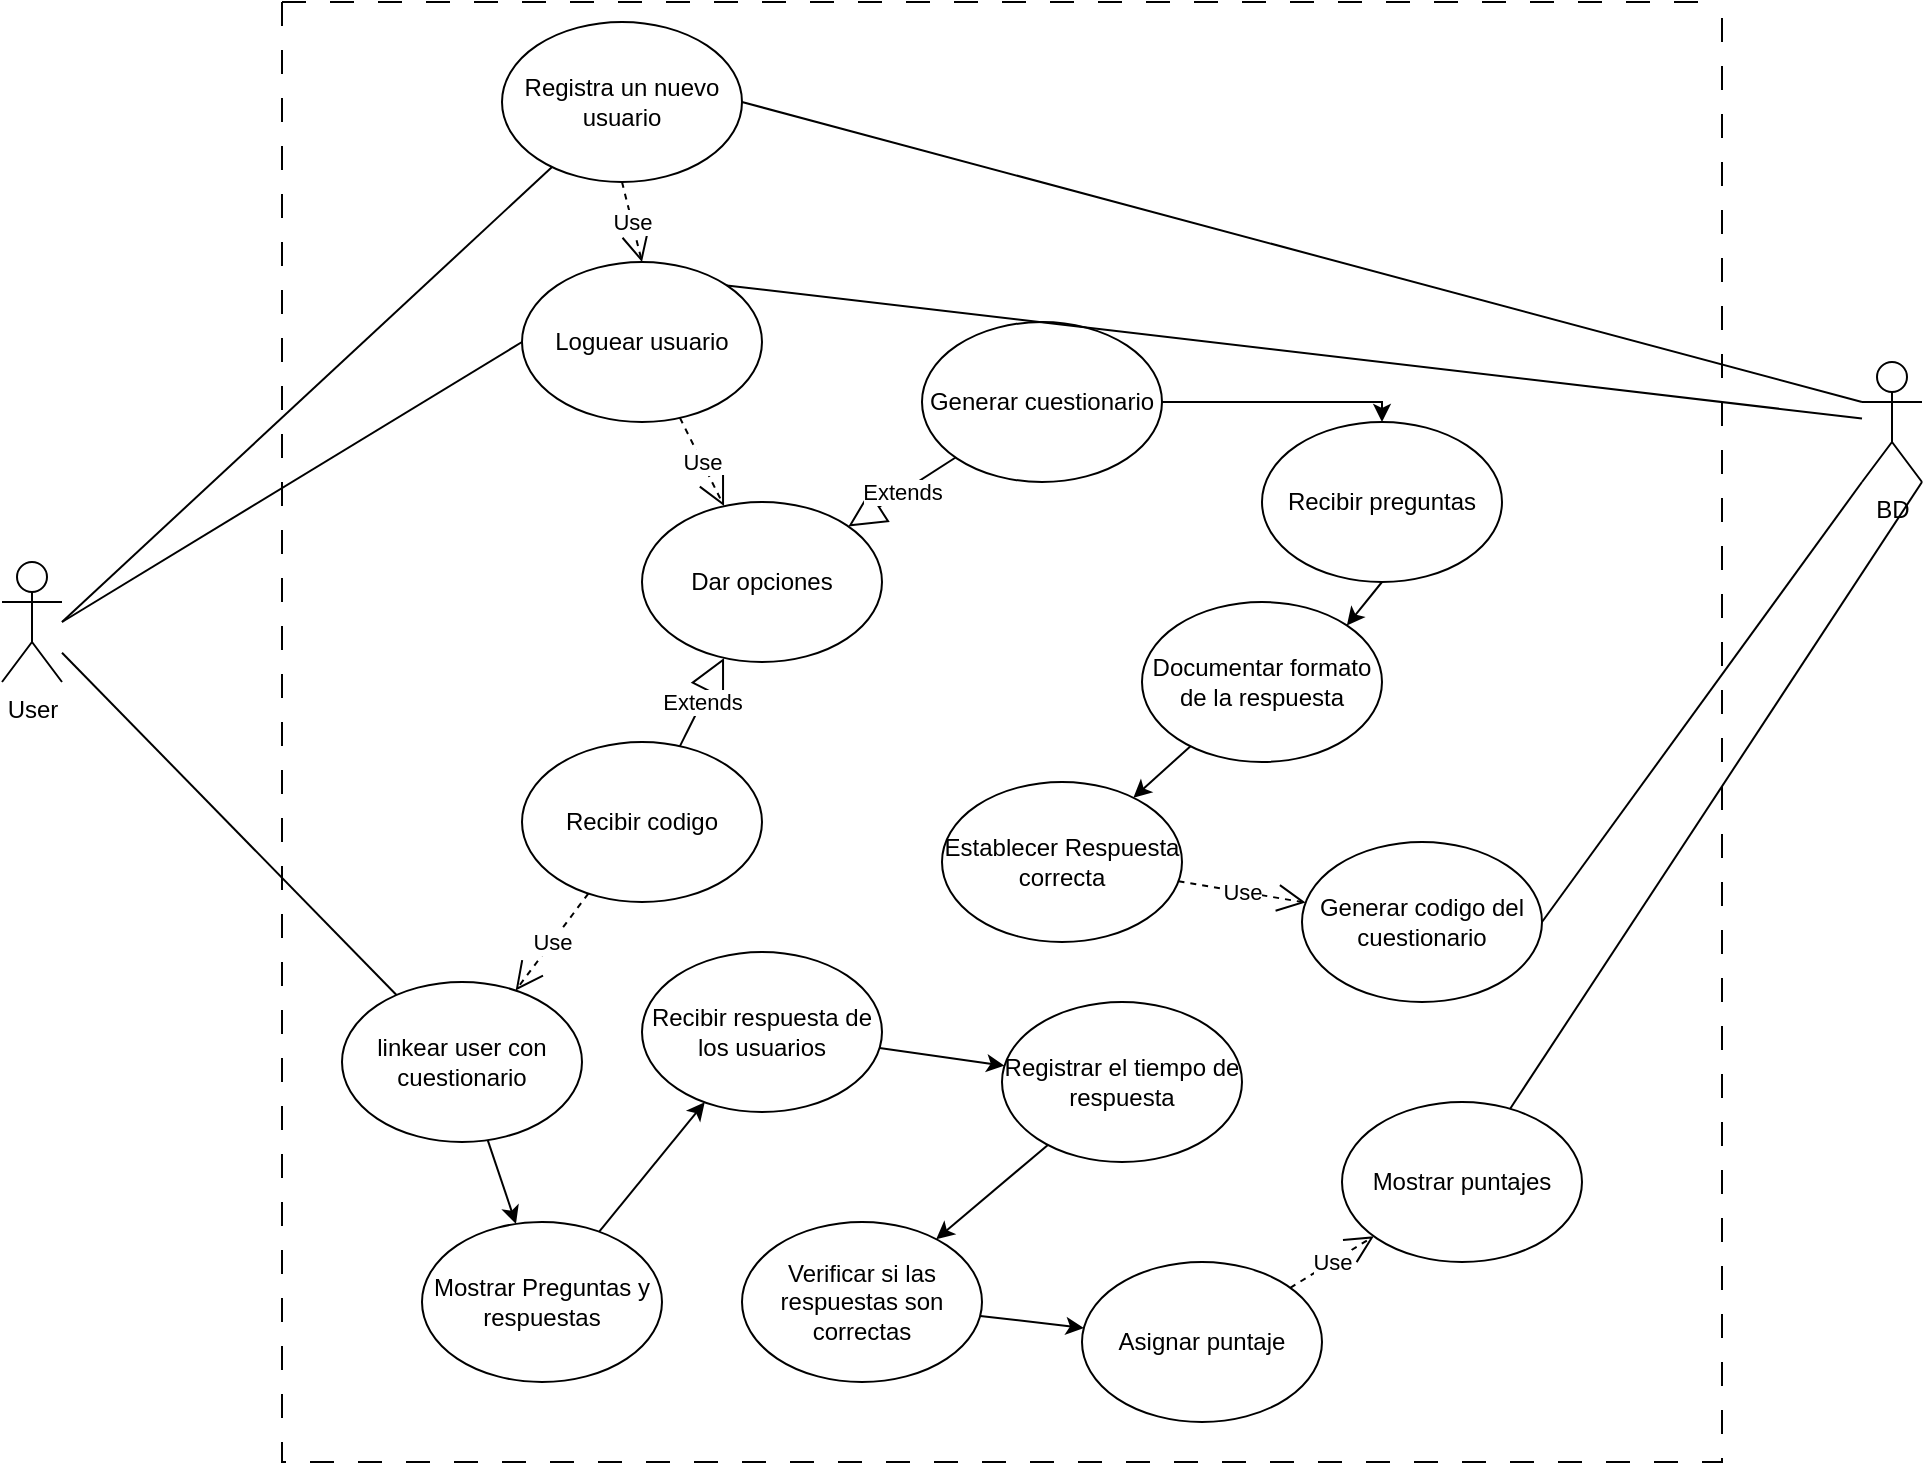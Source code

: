 <mxfile version="21.2.8" type="device">
  <diagram name="Página-1" id="_t-muTiGUheZPStMSC1u">
    <mxGraphModel dx="1925" dy="828" grid="1" gridSize="10" guides="1" tooltips="1" connect="1" arrows="1" fold="1" page="1" pageScale="1" pageWidth="827" pageHeight="1169" math="0" shadow="0">
      <root>
        <mxCell id="0" />
        <mxCell id="1" parent="0" />
        <mxCell id="1QwF4zkn8fzI-vI0zVAc-1" value="" style="swimlane;startSize=0;dashed=1;fillColor=none;swimlaneFillColor=none;dashPattern=12 12;" vertex="1" parent="1">
          <mxGeometry x="90" y="70" width="720" height="730" as="geometry" />
        </mxCell>
        <mxCell id="1QwF4zkn8fzI-vI0zVAc-8" value="Registra un nuevo usuario" style="ellipse;whiteSpace=wrap;html=1;" vertex="1" parent="1QwF4zkn8fzI-vI0zVAc-1">
          <mxGeometry x="110" y="10" width="120" height="80" as="geometry" />
        </mxCell>
        <mxCell id="1QwF4zkn8fzI-vI0zVAc-12" value="Loguear usuario" style="ellipse;whiteSpace=wrap;html=1;" vertex="1" parent="1QwF4zkn8fzI-vI0zVAc-1">
          <mxGeometry x="120" y="130" width="120" height="80" as="geometry" />
        </mxCell>
        <mxCell id="1QwF4zkn8fzI-vI0zVAc-16" value="Dar opciones" style="ellipse;whiteSpace=wrap;html=1;" vertex="1" parent="1QwF4zkn8fzI-vI0zVAc-1">
          <mxGeometry x="180" y="250" width="120" height="80" as="geometry" />
        </mxCell>
        <mxCell id="1QwF4zkn8fzI-vI0zVAc-19" value="Use" style="endArrow=open;endSize=12;dashed=1;html=1;rounded=0;entryX=0.5;entryY=0;entryDx=0;entryDy=0;exitX=0.5;exitY=1;exitDx=0;exitDy=0;" edge="1" parent="1QwF4zkn8fzI-vI0zVAc-1" source="1QwF4zkn8fzI-vI0zVAc-8" target="1QwF4zkn8fzI-vI0zVAc-12">
          <mxGeometry width="160" relative="1" as="geometry">
            <mxPoint x="340" y="610" as="sourcePoint" />
            <mxPoint x="500" y="610" as="targetPoint" />
          </mxGeometry>
        </mxCell>
        <mxCell id="1QwF4zkn8fzI-vI0zVAc-21" value="Use" style="endArrow=open;endSize=12;dashed=1;html=1;rounded=0;" edge="1" parent="1QwF4zkn8fzI-vI0zVAc-1" source="1QwF4zkn8fzI-vI0zVAc-12" target="1QwF4zkn8fzI-vI0zVAc-16">
          <mxGeometry width="160" relative="1" as="geometry">
            <mxPoint x="180" y="100" as="sourcePoint" />
            <mxPoint x="190" y="140" as="targetPoint" />
          </mxGeometry>
        </mxCell>
        <mxCell id="1QwF4zkn8fzI-vI0zVAc-39" style="edgeStyle=orthogonalEdgeStyle;rounded=0;orthogonalLoop=1;jettySize=auto;html=1;entryX=0.5;entryY=0;entryDx=0;entryDy=0;" edge="1" parent="1QwF4zkn8fzI-vI0zVAc-1" source="1QwF4zkn8fzI-vI0zVAc-22" target="1QwF4zkn8fzI-vI0zVAc-35">
          <mxGeometry relative="1" as="geometry">
            <Array as="points">
              <mxPoint x="550" y="200" />
            </Array>
          </mxGeometry>
        </mxCell>
        <mxCell id="1QwF4zkn8fzI-vI0zVAc-22" value="Generar cuestionario" style="ellipse;whiteSpace=wrap;html=1;" vertex="1" parent="1QwF4zkn8fzI-vI0zVAc-1">
          <mxGeometry x="320" y="160" width="120" height="80" as="geometry" />
        </mxCell>
        <mxCell id="1QwF4zkn8fzI-vI0zVAc-26" value="Recibir codigo" style="ellipse;whiteSpace=wrap;html=1;" vertex="1" parent="1QwF4zkn8fzI-vI0zVAc-1">
          <mxGeometry x="120" y="370" width="120" height="80" as="geometry" />
        </mxCell>
        <mxCell id="1QwF4zkn8fzI-vI0zVAc-20" value="Extends" style="endArrow=block;endSize=16;endFill=0;html=1;rounded=0;" edge="1" parent="1QwF4zkn8fzI-vI0zVAc-1" source="1QwF4zkn8fzI-vI0zVAc-26" target="1QwF4zkn8fzI-vI0zVAc-16">
          <mxGeometry width="160" relative="1" as="geometry">
            <mxPoint x="140" y="640" as="sourcePoint" />
            <mxPoint x="300" y="640" as="targetPoint" />
          </mxGeometry>
        </mxCell>
        <mxCell id="1QwF4zkn8fzI-vI0zVAc-27" value="Extends" style="endArrow=block;endSize=16;endFill=0;html=1;rounded=0;" edge="1" parent="1QwF4zkn8fzI-vI0zVAc-1" source="1QwF4zkn8fzI-vI0zVAc-22" target="1QwF4zkn8fzI-vI0zVAc-16">
          <mxGeometry width="160" relative="1" as="geometry">
            <mxPoint x="320" y="310" as="sourcePoint" />
            <mxPoint x="480" y="310" as="targetPoint" />
          </mxGeometry>
        </mxCell>
        <mxCell id="1QwF4zkn8fzI-vI0zVAc-44" style="rounded=0;orthogonalLoop=1;jettySize=auto;html=1;" edge="1" parent="1QwF4zkn8fzI-vI0zVAc-1" source="1QwF4zkn8fzI-vI0zVAc-30" target="1QwF4zkn8fzI-vI0zVAc-43">
          <mxGeometry relative="1" as="geometry" />
        </mxCell>
        <mxCell id="1QwF4zkn8fzI-vI0zVAc-30" value="linkear user con cuestionario" style="ellipse;whiteSpace=wrap;html=1;" vertex="1" parent="1QwF4zkn8fzI-vI0zVAc-1">
          <mxGeometry x="30" y="490" width="120" height="80" as="geometry" />
        </mxCell>
        <mxCell id="1QwF4zkn8fzI-vI0zVAc-31" value="Generar codigo del cuestionario" style="ellipse;whiteSpace=wrap;html=1;" vertex="1" parent="1QwF4zkn8fzI-vI0zVAc-1">
          <mxGeometry x="510" y="420" width="120" height="80" as="geometry" />
        </mxCell>
        <mxCell id="1QwF4zkn8fzI-vI0zVAc-40" style="rounded=0;orthogonalLoop=1;jettySize=auto;html=1;exitX=0.5;exitY=1;exitDx=0;exitDy=0;entryX=1;entryY=0;entryDx=0;entryDy=0;" edge="1" parent="1QwF4zkn8fzI-vI0zVAc-1" source="1QwF4zkn8fzI-vI0zVAc-35" target="1QwF4zkn8fzI-vI0zVAc-38">
          <mxGeometry relative="1" as="geometry" />
        </mxCell>
        <mxCell id="1QwF4zkn8fzI-vI0zVAc-35" value="Recibir preguntas" style="ellipse;whiteSpace=wrap;html=1;" vertex="1" parent="1QwF4zkn8fzI-vI0zVAc-1">
          <mxGeometry x="490" y="210" width="120" height="80" as="geometry" />
        </mxCell>
        <mxCell id="1QwF4zkn8fzI-vI0zVAc-36" value="Use" style="endArrow=open;endSize=12;dashed=1;html=1;rounded=0;" edge="1" parent="1QwF4zkn8fzI-vI0zVAc-1" source="1QwF4zkn8fzI-vI0zVAc-41" target="1QwF4zkn8fzI-vI0zVAc-31">
          <mxGeometry width="160" relative="1" as="geometry">
            <mxPoint x="209" y="218" as="sourcePoint" />
            <mxPoint x="231" y="262" as="targetPoint" />
          </mxGeometry>
        </mxCell>
        <mxCell id="1QwF4zkn8fzI-vI0zVAc-42" style="rounded=0;orthogonalLoop=1;jettySize=auto;html=1;" edge="1" parent="1QwF4zkn8fzI-vI0zVAc-1" source="1QwF4zkn8fzI-vI0zVAc-38" target="1QwF4zkn8fzI-vI0zVAc-41">
          <mxGeometry relative="1" as="geometry" />
        </mxCell>
        <mxCell id="1QwF4zkn8fzI-vI0zVAc-38" value="Documentar formato de la respuesta" style="ellipse;whiteSpace=wrap;html=1;" vertex="1" parent="1QwF4zkn8fzI-vI0zVAc-1">
          <mxGeometry x="430" y="300" width="120" height="80" as="geometry" />
        </mxCell>
        <mxCell id="1QwF4zkn8fzI-vI0zVAc-41" value="Establecer Respuesta correcta" style="ellipse;whiteSpace=wrap;html=1;" vertex="1" parent="1QwF4zkn8fzI-vI0zVAc-1">
          <mxGeometry x="330" y="390" width="120" height="80" as="geometry" />
        </mxCell>
        <mxCell id="1QwF4zkn8fzI-vI0zVAc-47" style="rounded=0;orthogonalLoop=1;jettySize=auto;html=1;" edge="1" parent="1QwF4zkn8fzI-vI0zVAc-1" source="1QwF4zkn8fzI-vI0zVAc-43" target="1QwF4zkn8fzI-vI0zVAc-45">
          <mxGeometry relative="1" as="geometry" />
        </mxCell>
        <mxCell id="1QwF4zkn8fzI-vI0zVAc-43" value="Mostrar Preguntas y respuestas" style="ellipse;whiteSpace=wrap;html=1;" vertex="1" parent="1QwF4zkn8fzI-vI0zVAc-1">
          <mxGeometry x="70" y="610" width="120" height="80" as="geometry" />
        </mxCell>
        <mxCell id="1QwF4zkn8fzI-vI0zVAc-48" style="rounded=0;orthogonalLoop=1;jettySize=auto;html=1;" edge="1" parent="1QwF4zkn8fzI-vI0zVAc-1" source="1QwF4zkn8fzI-vI0zVAc-45" target="1QwF4zkn8fzI-vI0zVAc-46">
          <mxGeometry relative="1" as="geometry" />
        </mxCell>
        <mxCell id="1QwF4zkn8fzI-vI0zVAc-45" value="Recibir respuesta de los usuarios" style="ellipse;whiteSpace=wrap;html=1;" vertex="1" parent="1QwF4zkn8fzI-vI0zVAc-1">
          <mxGeometry x="180" y="475" width="120" height="80" as="geometry" />
        </mxCell>
        <mxCell id="1QwF4zkn8fzI-vI0zVAc-50" style="rounded=0;orthogonalLoop=1;jettySize=auto;html=1;" edge="1" parent="1QwF4zkn8fzI-vI0zVAc-1" source="1QwF4zkn8fzI-vI0zVAc-46" target="1QwF4zkn8fzI-vI0zVAc-49">
          <mxGeometry relative="1" as="geometry" />
        </mxCell>
        <mxCell id="1QwF4zkn8fzI-vI0zVAc-46" value="Registrar el tiempo de respuesta" style="ellipse;whiteSpace=wrap;html=1;" vertex="1" parent="1QwF4zkn8fzI-vI0zVAc-1">
          <mxGeometry x="360" y="500" width="120" height="80" as="geometry" />
        </mxCell>
        <mxCell id="1QwF4zkn8fzI-vI0zVAc-59" style="rounded=0;orthogonalLoop=1;jettySize=auto;html=1;" edge="1" parent="1QwF4zkn8fzI-vI0zVAc-1" source="1QwF4zkn8fzI-vI0zVAc-49" target="1QwF4zkn8fzI-vI0zVAc-51">
          <mxGeometry relative="1" as="geometry" />
        </mxCell>
        <mxCell id="1QwF4zkn8fzI-vI0zVAc-49" value="Verificar si las respuestas son correctas" style="ellipse;whiteSpace=wrap;html=1;" vertex="1" parent="1QwF4zkn8fzI-vI0zVAc-1">
          <mxGeometry x="230" y="610" width="120" height="80" as="geometry" />
        </mxCell>
        <mxCell id="1QwF4zkn8fzI-vI0zVAc-51" value="Asignar puntaje" style="ellipse;whiteSpace=wrap;html=1;" vertex="1" parent="1QwF4zkn8fzI-vI0zVAc-1">
          <mxGeometry x="400" y="630" width="120" height="80" as="geometry" />
        </mxCell>
        <mxCell id="1QwF4zkn8fzI-vI0zVAc-25" value="Use" style="endArrow=open;endSize=12;dashed=1;html=1;rounded=0;" edge="1" parent="1QwF4zkn8fzI-vI0zVAc-1" source="1QwF4zkn8fzI-vI0zVAc-51" target="1QwF4zkn8fzI-vI0zVAc-57">
          <mxGeometry width="160" relative="1" as="geometry">
            <mxPoint x="90" y="750" as="sourcePoint" />
            <mxPoint x="250" y="750" as="targetPoint" />
          </mxGeometry>
        </mxCell>
        <mxCell id="1QwF4zkn8fzI-vI0zVAc-54" value="Use" style="endArrow=open;endSize=12;dashed=1;html=1;rounded=0;" edge="1" parent="1QwF4zkn8fzI-vI0zVAc-1" source="1QwF4zkn8fzI-vI0zVAc-26" target="1QwF4zkn8fzI-vI0zVAc-30">
          <mxGeometry width="160" relative="1" as="geometry">
            <mxPoint x="209" y="218" as="sourcePoint" />
            <mxPoint x="231" y="262" as="targetPoint" />
          </mxGeometry>
        </mxCell>
        <mxCell id="1QwF4zkn8fzI-vI0zVAc-57" value="Mostrar puntajes" style="ellipse;whiteSpace=wrap;html=1;" vertex="1" parent="1QwF4zkn8fzI-vI0zVAc-1">
          <mxGeometry x="530" y="550" width="120" height="80" as="geometry" />
        </mxCell>
        <mxCell id="1QwF4zkn8fzI-vI0zVAc-55" style="rounded=0;orthogonalLoop=1;jettySize=auto;html=1;endArrow=none;endFill=0;" edge="1" parent="1" source="1QwF4zkn8fzI-vI0zVAc-6" target="1QwF4zkn8fzI-vI0zVAc-30">
          <mxGeometry relative="1" as="geometry" />
        </mxCell>
        <mxCell id="1QwF4zkn8fzI-vI0zVAc-6" value="User" style="shape=umlActor;verticalLabelPosition=bottom;verticalAlign=top;html=1;outlineConnect=0;" vertex="1" parent="1">
          <mxGeometry x="-50" y="350" width="30" height="60" as="geometry" />
        </mxCell>
        <mxCell id="1QwF4zkn8fzI-vI0zVAc-7" value="BD" style="shape=umlActor;verticalLabelPosition=bottom;verticalAlign=top;html=1;outlineConnect=0;" vertex="1" parent="1">
          <mxGeometry x="880" y="250" width="30" height="60" as="geometry" />
        </mxCell>
        <mxCell id="1QwF4zkn8fzI-vI0zVAc-10" value="" style="endArrow=none;html=1;rounded=0;" edge="1" parent="1" target="1QwF4zkn8fzI-vI0zVAc-8">
          <mxGeometry width="50" height="50" relative="1" as="geometry">
            <mxPoint x="-20" y="380" as="sourcePoint" />
            <mxPoint x="440" y="400" as="targetPoint" />
          </mxGeometry>
        </mxCell>
        <mxCell id="1QwF4zkn8fzI-vI0zVAc-11" value="" style="endArrow=none;html=1;rounded=0;exitX=1;exitY=0.5;exitDx=0;exitDy=0;entryX=0;entryY=0.333;entryDx=0;entryDy=0;entryPerimeter=0;" edge="1" parent="1" source="1QwF4zkn8fzI-vI0zVAc-8" target="1QwF4zkn8fzI-vI0zVAc-7">
          <mxGeometry width="50" height="50" relative="1" as="geometry">
            <mxPoint x="390" y="440" as="sourcePoint" />
            <mxPoint x="440" y="390" as="targetPoint" />
          </mxGeometry>
        </mxCell>
        <mxCell id="1QwF4zkn8fzI-vI0zVAc-13" value="" style="endArrow=none;html=1;rounded=0;entryX=0;entryY=0.5;entryDx=0;entryDy=0;" edge="1" parent="1" target="1QwF4zkn8fzI-vI0zVAc-12">
          <mxGeometry width="50" height="50" relative="1" as="geometry">
            <mxPoint x="-20" y="380" as="sourcePoint" />
            <mxPoint x="440" y="390" as="targetPoint" />
          </mxGeometry>
        </mxCell>
        <mxCell id="1QwF4zkn8fzI-vI0zVAc-28" value="" style="endArrow=none;html=1;rounded=0;exitX=1;exitY=0;exitDx=0;exitDy=0;" edge="1" parent="1" source="1QwF4zkn8fzI-vI0zVAc-12" target="1QwF4zkn8fzI-vI0zVAc-7">
          <mxGeometry width="50" height="50" relative="1" as="geometry">
            <mxPoint x="380" y="450" as="sourcePoint" />
            <mxPoint x="430" y="400" as="targetPoint" />
          </mxGeometry>
        </mxCell>
        <mxCell id="1QwF4zkn8fzI-vI0zVAc-33" value="" style="endArrow=none;html=1;rounded=0;exitX=1;exitY=0.5;exitDx=0;exitDy=0;entryX=0;entryY=1;entryDx=0;entryDy=0;entryPerimeter=0;" edge="1" parent="1" source="1QwF4zkn8fzI-vI0zVAc-31" target="1QwF4zkn8fzI-vI0zVAc-7">
          <mxGeometry width="50" height="50" relative="1" as="geometry">
            <mxPoint x="380" y="440" as="sourcePoint" />
            <mxPoint x="430" y="390" as="targetPoint" />
          </mxGeometry>
        </mxCell>
        <mxCell id="1QwF4zkn8fzI-vI0zVAc-53" value="" style="endArrow=none;html=1;rounded=0;entryX=1;entryY=1;entryDx=0;entryDy=0;entryPerimeter=0;" edge="1" parent="1" source="1QwF4zkn8fzI-vI0zVAc-57" target="1QwF4zkn8fzI-vI0zVAc-7">
          <mxGeometry width="50" height="50" relative="1" as="geometry">
            <mxPoint x="880" y="600" as="sourcePoint" />
            <mxPoint x="410" y="460" as="targetPoint" />
          </mxGeometry>
        </mxCell>
      </root>
    </mxGraphModel>
  </diagram>
</mxfile>
